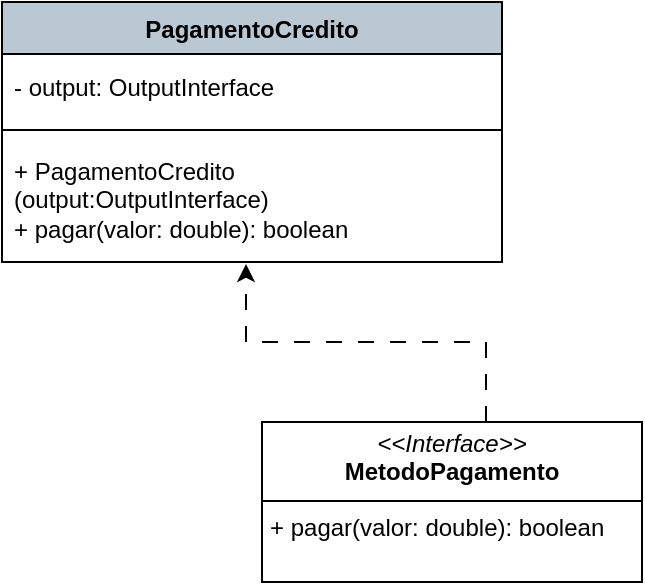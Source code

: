 <mxfile version="24.9.1">
  <diagram name="Página-1" id="YdewXBEZ5JDWd8AUkIvv">
    <mxGraphModel dx="2848" dy="1913" grid="1" gridSize="10" guides="1" tooltips="1" connect="1" arrows="1" fold="1" page="1" pageScale="1" pageWidth="827" pageHeight="1169" math="0" shadow="0">
      <root>
        <mxCell id="0" />
        <mxCell id="1" parent="0" />
        <mxCell id="1XcIw1fsT84mHL6_vgsT-1" value="PagamentoCredito" style="swimlane;fontStyle=1;align=center;verticalAlign=top;childLayout=stackLayout;horizontal=1;startSize=26;horizontalStack=0;resizeParent=1;resizeParentMax=0;resizeLast=0;collapsible=1;marginBottom=0;whiteSpace=wrap;html=1;fillColor=#BAC8D3;" vertex="1" parent="1">
          <mxGeometry x="-1340" y="-450" width="250" height="130" as="geometry" />
        </mxCell>
        <mxCell id="1XcIw1fsT84mHL6_vgsT-2" value="- output: OutputInterface&amp;nbsp;&amp;nbsp;" style="text;strokeColor=none;fillColor=none;align=left;verticalAlign=middle;spacingLeft=4;spacingRight=4;overflow=hidden;rotatable=0;points=[[0,0.5],[1,0.5]];portConstraint=eastwest;whiteSpace=wrap;html=1;" vertex="1" parent="1XcIw1fsT84mHL6_vgsT-1">
          <mxGeometry y="26" width="250" height="34" as="geometry" />
        </mxCell>
        <mxCell id="1XcIw1fsT84mHL6_vgsT-3" value="" style="line;strokeWidth=1;fillColor=none;align=left;verticalAlign=middle;spacingTop=-1;spacingLeft=3;spacingRight=3;rotatable=0;labelPosition=right;points=[];portConstraint=eastwest;strokeColor=inherit;" vertex="1" parent="1XcIw1fsT84mHL6_vgsT-1">
          <mxGeometry y="60" width="250" height="8" as="geometry" />
        </mxCell>
        <mxCell id="1XcIw1fsT84mHL6_vgsT-4" value="&lt;div&gt;+ PagamentoCredito (output:OutputInterface)&amp;nbsp;&lt;/div&gt;&lt;div&gt;+ pagar(valor: double): boolean&amp;nbsp; &amp;nbsp; &amp;nbsp; &amp;nbsp; &amp;nbsp;&lt;/div&gt;" style="text;strokeColor=none;fillColor=none;align=left;verticalAlign=middle;spacingLeft=4;spacingRight=4;overflow=hidden;rotatable=0;points=[[0,0.5],[1,0.5]];portConstraint=eastwest;whiteSpace=wrap;html=1;" vertex="1" parent="1XcIw1fsT84mHL6_vgsT-1">
          <mxGeometry y="68" width="250" height="62" as="geometry" />
        </mxCell>
        <mxCell id="1XcIw1fsT84mHL6_vgsT-5" value="&lt;p style=&quot;margin:0px;margin-top:4px;text-align:center;&quot;&gt;&lt;i&gt;&amp;lt;&amp;lt;Interface&amp;gt;&amp;gt;&lt;/i&gt;&lt;br&gt;&lt;b&gt;MetodoPagamento&lt;/b&gt;&lt;/p&gt;&lt;hr size=&quot;1&quot; style=&quot;border-style:solid;&quot;&gt;&lt;p style=&quot;margin:0px;margin-left:4px;&quot;&gt;+ pagar(valor: double): boolean &lt;br&gt;&lt;/p&gt;" style="verticalAlign=top;align=left;overflow=fill;html=1;whiteSpace=wrap;" vertex="1" parent="1">
          <mxGeometry x="-1210" y="-240" width="190" height="80" as="geometry" />
        </mxCell>
        <mxCell id="1XcIw1fsT84mHL6_vgsT-6" style="edgeStyle=orthogonalEdgeStyle;rounded=0;orthogonalLoop=1;jettySize=auto;html=1;entryX=0.488;entryY=1.016;entryDx=0;entryDy=0;entryPerimeter=0;dashed=1;dashPattern=8 8;" edge="1" parent="1" source="1XcIw1fsT84mHL6_vgsT-5" target="1XcIw1fsT84mHL6_vgsT-4">
          <mxGeometry relative="1" as="geometry">
            <Array as="points">
              <mxPoint x="-1098" y="-280" />
              <mxPoint x="-1218" y="-280" />
            </Array>
          </mxGeometry>
        </mxCell>
      </root>
    </mxGraphModel>
  </diagram>
</mxfile>
